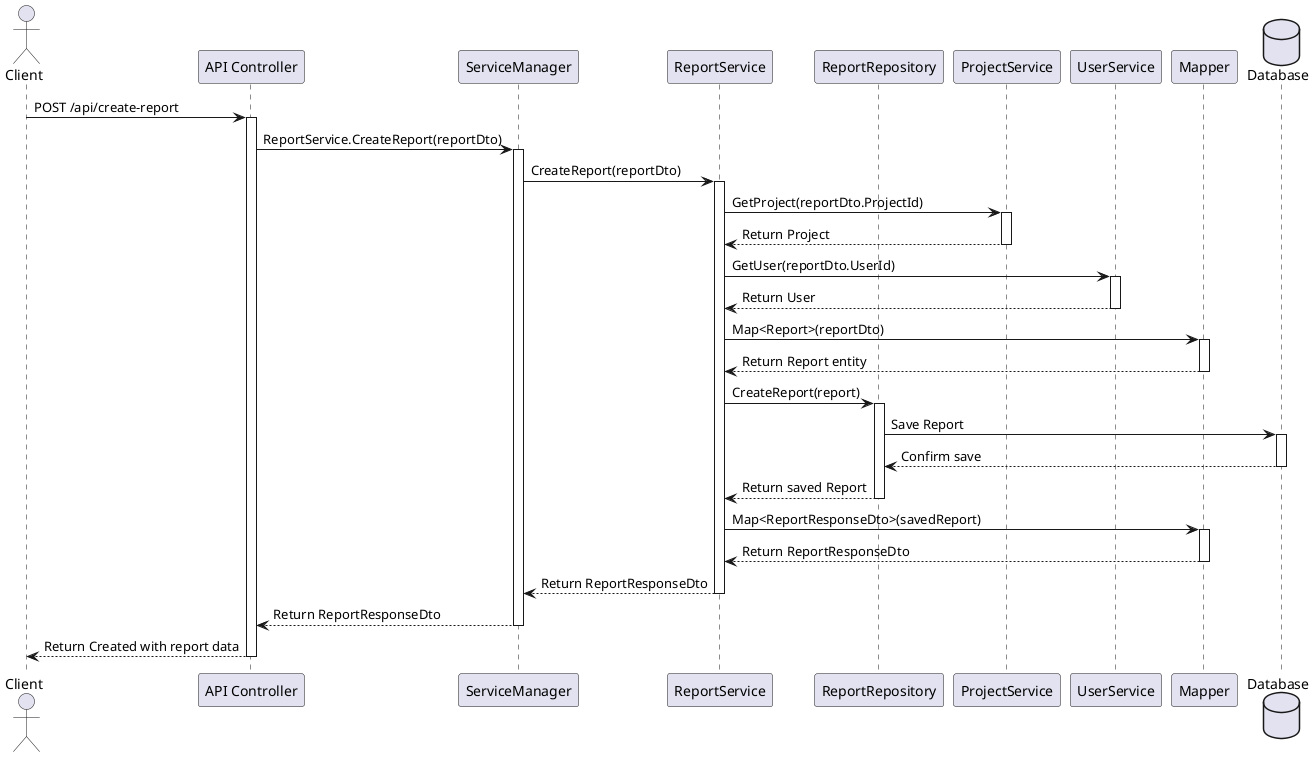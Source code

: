 @startuml
actor Client
participant "API Controller" as Controller
participant "ServiceManager" as ServiceManager
participant "ReportService" as ReportService
participant "ReportRepository" as ReportRepository
participant "ProjectService" as ProjectService
participant "UserService" as UserService
participant "Mapper" as Mapper
database "Database" as DB

Client -> Controller : POST /api/create-report
activate Controller

Controller -> ServiceManager : ReportService.CreateReport(reportDto)
activate ServiceManager

ServiceManager -> ReportService : CreateReport(reportDto)
activate ReportService

ReportService -> ProjectService : GetProject(reportDto.ProjectId)
activate ProjectService
ProjectService --> ReportService : Return Project
deactivate ProjectService

ReportService -> UserService : GetUser(reportDto.UserId)
activate UserService
UserService --> ReportService : Return User
deactivate UserService

ReportService -> Mapper : Map<Report>(reportDto)
activate Mapper
Mapper --> ReportService : Return Report entity
deactivate Mapper

ReportService -> ReportRepository : CreateReport(report)
activate ReportRepository

ReportRepository -> DB : Save Report
activate DB
DB --> ReportRepository : Confirm save
deactivate DB

ReportRepository --> ReportService : Return saved Report
deactivate ReportRepository

ReportService -> Mapper : Map<ReportResponseDto>(savedReport)
activate Mapper
Mapper --> ReportService : Return ReportResponseDto
deactivate Mapper

ReportService --> ServiceManager : Return ReportResponseDto
deactivate ReportService

ServiceManager --> Controller : Return ReportResponseDto
deactivate ServiceManager

Controller --> Client : Return Created with report data
deactivate Controller
@enduml